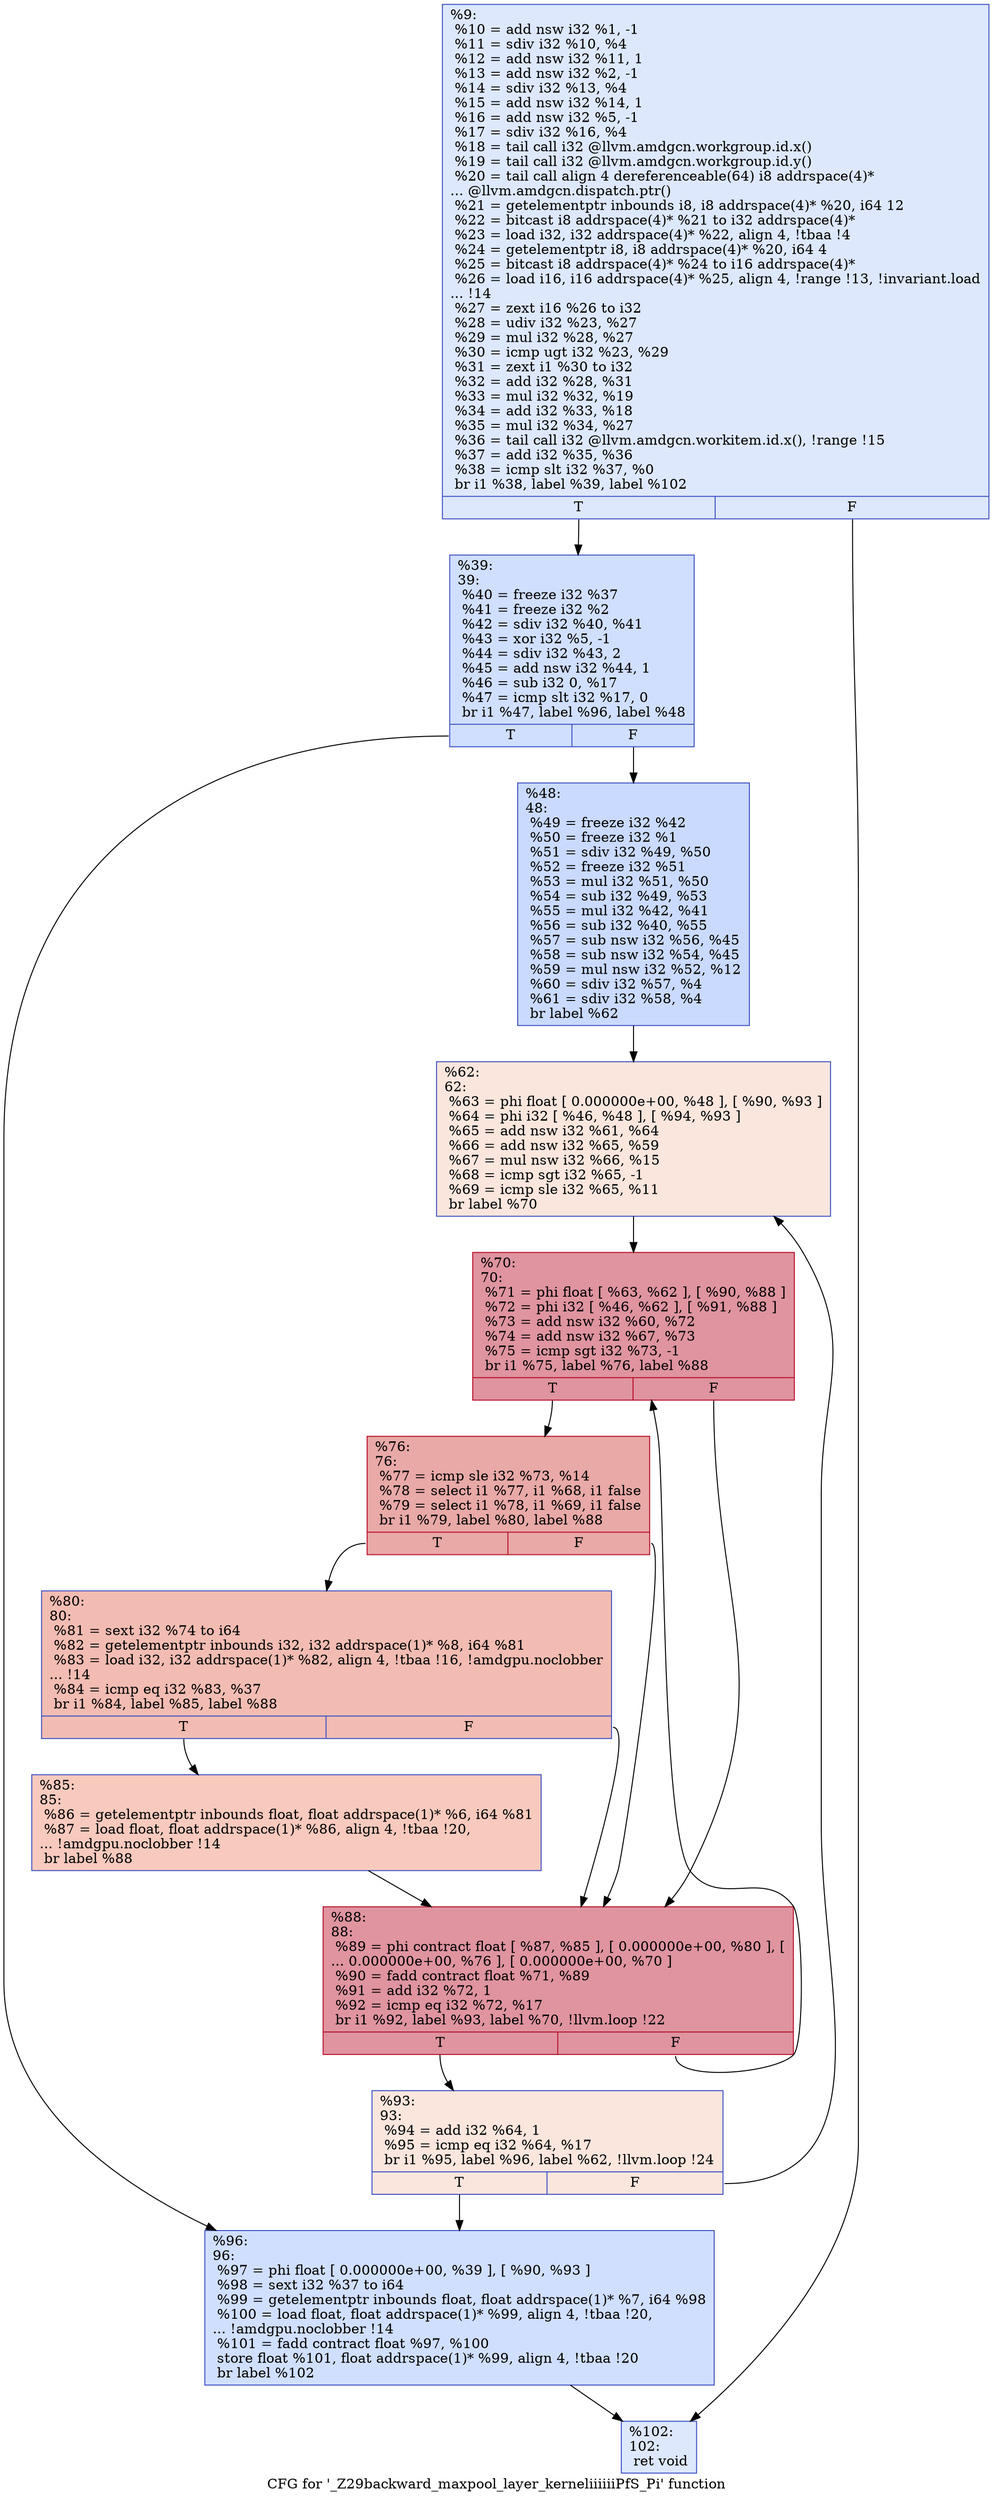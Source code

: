 digraph "CFG for '_Z29backward_maxpool_layer_kerneliiiiiiPfS_Pi' function" {
	label="CFG for '_Z29backward_maxpool_layer_kerneliiiiiiPfS_Pi' function";

	Node0x46c1360 [shape=record,color="#3d50c3ff", style=filled, fillcolor="#b2ccfb70",label="{%9:\l  %10 = add nsw i32 %1, -1\l  %11 = sdiv i32 %10, %4\l  %12 = add nsw i32 %11, 1\l  %13 = add nsw i32 %2, -1\l  %14 = sdiv i32 %13, %4\l  %15 = add nsw i32 %14, 1\l  %16 = add nsw i32 %5, -1\l  %17 = sdiv i32 %16, %4\l  %18 = tail call i32 @llvm.amdgcn.workgroup.id.x()\l  %19 = tail call i32 @llvm.amdgcn.workgroup.id.y()\l  %20 = tail call align 4 dereferenceable(64) i8 addrspace(4)*\l... @llvm.amdgcn.dispatch.ptr()\l  %21 = getelementptr inbounds i8, i8 addrspace(4)* %20, i64 12\l  %22 = bitcast i8 addrspace(4)* %21 to i32 addrspace(4)*\l  %23 = load i32, i32 addrspace(4)* %22, align 4, !tbaa !4\l  %24 = getelementptr i8, i8 addrspace(4)* %20, i64 4\l  %25 = bitcast i8 addrspace(4)* %24 to i16 addrspace(4)*\l  %26 = load i16, i16 addrspace(4)* %25, align 4, !range !13, !invariant.load\l... !14\l  %27 = zext i16 %26 to i32\l  %28 = udiv i32 %23, %27\l  %29 = mul i32 %28, %27\l  %30 = icmp ugt i32 %23, %29\l  %31 = zext i1 %30 to i32\l  %32 = add i32 %28, %31\l  %33 = mul i32 %32, %19\l  %34 = add i32 %33, %18\l  %35 = mul i32 %34, %27\l  %36 = tail call i32 @llvm.amdgcn.workitem.id.x(), !range !15\l  %37 = add i32 %35, %36\l  %38 = icmp slt i32 %37, %0\l  br i1 %38, label %39, label %102\l|{<s0>T|<s1>F}}"];
	Node0x46c1360:s0 -> Node0x46c4f30;
	Node0x46c1360:s1 -> Node0x46c4fc0;
	Node0x46c4f30 [shape=record,color="#3d50c3ff", style=filled, fillcolor="#96b7ff70",label="{%39:\l39:                                               \l  %40 = freeze i32 %37\l  %41 = freeze i32 %2\l  %42 = sdiv i32 %40, %41\l  %43 = xor i32 %5, -1\l  %44 = sdiv i32 %43, 2\l  %45 = add nsw i32 %44, 1\l  %46 = sub i32 0, %17\l  %47 = icmp slt i32 %17, 0\l  br i1 %47, label %96, label %48\l|{<s0>T|<s1>F}}"];
	Node0x46c4f30:s0 -> Node0x46c5570;
	Node0x46c4f30:s1 -> Node0x46c55c0;
	Node0x46c55c0 [shape=record,color="#3d50c3ff", style=filled, fillcolor="#88abfd70",label="{%48:\l48:                                               \l  %49 = freeze i32 %42\l  %50 = freeze i32 %1\l  %51 = sdiv i32 %49, %50\l  %52 = freeze i32 %51\l  %53 = mul i32 %51, %50\l  %54 = sub i32 %49, %53\l  %55 = mul i32 %42, %41\l  %56 = sub i32 %40, %55\l  %57 = sub nsw i32 %56, %45\l  %58 = sub nsw i32 %54, %45\l  %59 = mul nsw i32 %52, %12\l  %60 = sdiv i32 %57, %4\l  %61 = sdiv i32 %58, %4\l  br label %62\l}"];
	Node0x46c55c0 -> Node0x46c5df0;
	Node0x46c5df0 [shape=record,color="#3d50c3ff", style=filled, fillcolor="#f3c7b170",label="{%62:\l62:                                               \l  %63 = phi float [ 0.000000e+00, %48 ], [ %90, %93 ]\l  %64 = phi i32 [ %46, %48 ], [ %94, %93 ]\l  %65 = add nsw i32 %61, %64\l  %66 = add nsw i32 %65, %59\l  %67 = mul nsw i32 %66, %15\l  %68 = icmp sgt i32 %65, -1\l  %69 = icmp sle i32 %65, %11\l  br label %70\l}"];
	Node0x46c5df0 -> Node0x46c49f0;
	Node0x46c49f0 [shape=record,color="#b70d28ff", style=filled, fillcolor="#b70d2870",label="{%70:\l70:                                               \l  %71 = phi float [ %63, %62 ], [ %90, %88 ]\l  %72 = phi i32 [ %46, %62 ], [ %91, %88 ]\l  %73 = add nsw i32 %60, %72\l  %74 = add nsw i32 %67, %73\l  %75 = icmp sgt i32 %73, -1\l  br i1 %75, label %76, label %88\l|{<s0>T|<s1>F}}"];
	Node0x46c49f0:s0 -> Node0x46c7540;
	Node0x46c49f0:s1 -> Node0x46c7170;
	Node0x46c7540 [shape=record,color="#b70d28ff", style=filled, fillcolor="#ca3b3770",label="{%76:\l76:                                               \l  %77 = icmp sle i32 %73, %14\l  %78 = select i1 %77, i1 %68, i1 false\l  %79 = select i1 %78, i1 %69, i1 false\l  br i1 %79, label %80, label %88\l|{<s0>T|<s1>F}}"];
	Node0x46c7540:s0 -> Node0x46c78a0;
	Node0x46c7540:s1 -> Node0x46c7170;
	Node0x46c78a0 [shape=record,color="#3d50c3ff", style=filled, fillcolor="#e1675170",label="{%80:\l80:                                               \l  %81 = sext i32 %74 to i64\l  %82 = getelementptr inbounds i32, i32 addrspace(1)* %8, i64 %81\l  %83 = load i32, i32 addrspace(1)* %82, align 4, !tbaa !16, !amdgpu.noclobber\l... !14\l  %84 = icmp eq i32 %83, %37\l  br i1 %84, label %85, label %88\l|{<s0>T|<s1>F}}"];
	Node0x46c78a0:s0 -> Node0x46c8370;
	Node0x46c78a0:s1 -> Node0x46c7170;
	Node0x46c8370 [shape=record,color="#3d50c3ff", style=filled, fillcolor="#ef886b70",label="{%85:\l85:                                               \l  %86 = getelementptr inbounds float, float addrspace(1)* %6, i64 %81\l  %87 = load float, float addrspace(1)* %86, align 4, !tbaa !20,\l... !amdgpu.noclobber !14\l  br label %88\l}"];
	Node0x46c8370 -> Node0x46c7170;
	Node0x46c7170 [shape=record,color="#b70d28ff", style=filled, fillcolor="#b70d2870",label="{%88:\l88:                                               \l  %89 = phi contract float [ %87, %85 ], [ 0.000000e+00, %80 ], [\l... 0.000000e+00, %76 ], [ 0.000000e+00, %70 ]\l  %90 = fadd contract float %71, %89\l  %91 = add i32 %72, 1\l  %92 = icmp eq i32 %72, %17\l  br i1 %92, label %93, label %70, !llvm.loop !22\l|{<s0>T|<s1>F}}"];
	Node0x46c7170:s0 -> Node0x46c6930;
	Node0x46c7170:s1 -> Node0x46c49f0;
	Node0x46c6930 [shape=record,color="#3d50c3ff", style=filled, fillcolor="#f3c7b170",label="{%93:\l93:                                               \l  %94 = add i32 %64, 1\l  %95 = icmp eq i32 %64, %17\l  br i1 %95, label %96, label %62, !llvm.loop !24\l|{<s0>T|<s1>F}}"];
	Node0x46c6930:s0 -> Node0x46c5570;
	Node0x46c6930:s1 -> Node0x46c5df0;
	Node0x46c5570 [shape=record,color="#3d50c3ff", style=filled, fillcolor="#96b7ff70",label="{%96:\l96:                                               \l  %97 = phi float [ 0.000000e+00, %39 ], [ %90, %93 ]\l  %98 = sext i32 %37 to i64\l  %99 = getelementptr inbounds float, float addrspace(1)* %7, i64 %98\l  %100 = load float, float addrspace(1)* %99, align 4, !tbaa !20,\l... !amdgpu.noclobber !14\l  %101 = fadd contract float %97, %100\l  store float %101, float addrspace(1)* %99, align 4, !tbaa !20\l  br label %102\l}"];
	Node0x46c5570 -> Node0x46c4fc0;
	Node0x46c4fc0 [shape=record,color="#3d50c3ff", style=filled, fillcolor="#b2ccfb70",label="{%102:\l102:                                              \l  ret void\l}"];
}
